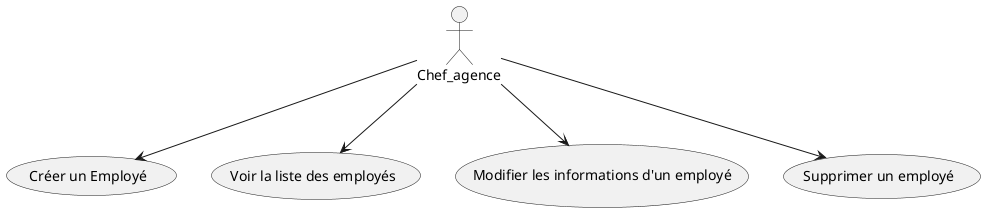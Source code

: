@startuml issue1

usecase a as "Créer un Employé"
usecase b as "Voir la liste des employés"
usecase c as "Modifier les informations d'un employé"
usecase d as "Supprimer un employé"

actor Chef_agence 


Chef_agence --> a
Chef_agence --> b
Chef_agence --> c
Chef_agence --> d

@enduml